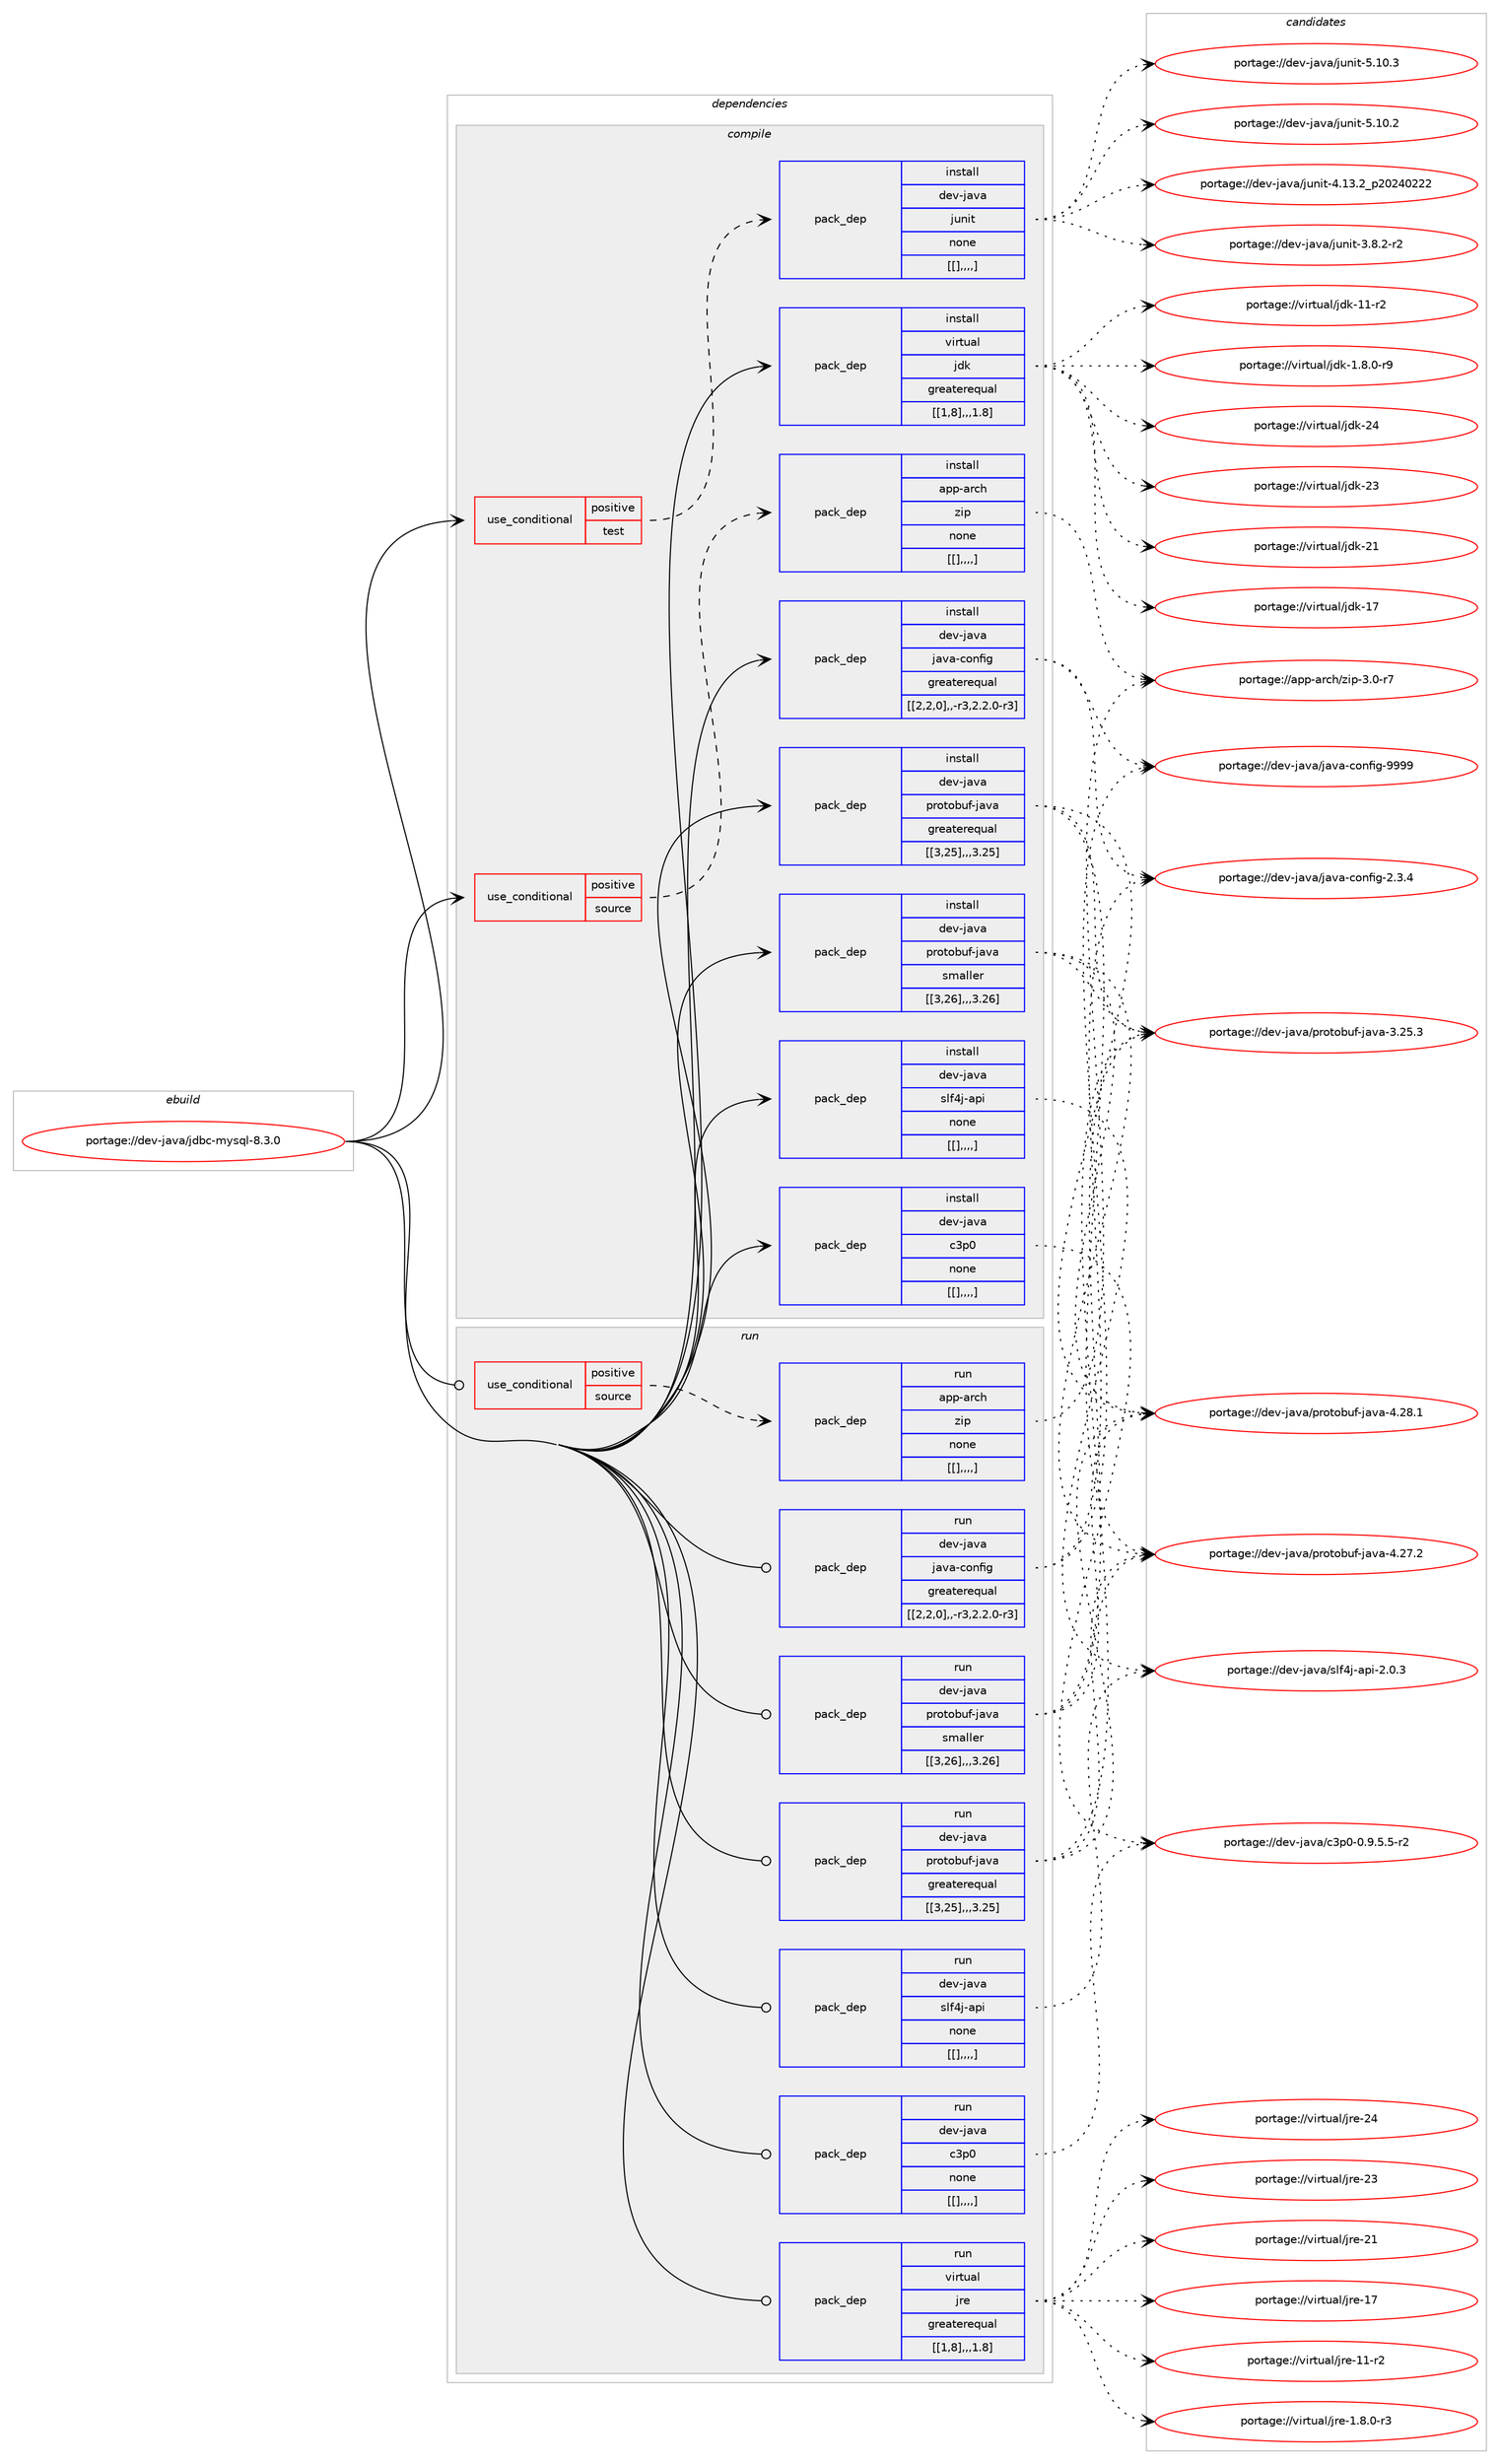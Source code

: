 digraph prolog {

# *************
# Graph options
# *************

newrank=true;
concentrate=true;
compound=true;
graph [rankdir=LR,fontname=Helvetica,fontsize=10,ranksep=1.5];#, ranksep=2.5, nodesep=0.2];
edge  [arrowhead=vee];
node  [fontname=Helvetica,fontsize=10];

# **********
# The ebuild
# **********

subgraph cluster_leftcol {
color=gray;
label=<<i>ebuild</i>>;
id [label="portage://dev-java/jdbc-mysql-8.3.0", color=red, width=4, href="../dev-java/jdbc-mysql-8.3.0.svg"];
}

# ****************
# The dependencies
# ****************

subgraph cluster_midcol {
color=gray;
label=<<i>dependencies</i>>;
subgraph cluster_compile {
fillcolor="#eeeeee";
style=filled;
label=<<i>compile</i>>;
subgraph cond22631 {
dependency95442 [label=<<TABLE BORDER="0" CELLBORDER="1" CELLSPACING="0" CELLPADDING="4"><TR><TD ROWSPAN="3" CELLPADDING="10">use_conditional</TD></TR><TR><TD>positive</TD></TR><TR><TD>source</TD></TR></TABLE>>, shape=none, color=red];
subgraph pack71765 {
dependency95443 [label=<<TABLE BORDER="0" CELLBORDER="1" CELLSPACING="0" CELLPADDING="4" WIDTH="220"><TR><TD ROWSPAN="6" CELLPADDING="30">pack_dep</TD></TR><TR><TD WIDTH="110">install</TD></TR><TR><TD>app-arch</TD></TR><TR><TD>zip</TD></TR><TR><TD>none</TD></TR><TR><TD>[[],,,,]</TD></TR></TABLE>>, shape=none, color=blue];
}
dependency95442:e -> dependency95443:w [weight=20,style="dashed",arrowhead="vee"];
}
id:e -> dependency95442:w [weight=20,style="solid",arrowhead="vee"];
subgraph cond22632 {
dependency95444 [label=<<TABLE BORDER="0" CELLBORDER="1" CELLSPACING="0" CELLPADDING="4"><TR><TD ROWSPAN="3" CELLPADDING="10">use_conditional</TD></TR><TR><TD>positive</TD></TR><TR><TD>test</TD></TR></TABLE>>, shape=none, color=red];
subgraph pack71766 {
dependency95445 [label=<<TABLE BORDER="0" CELLBORDER="1" CELLSPACING="0" CELLPADDING="4" WIDTH="220"><TR><TD ROWSPAN="6" CELLPADDING="30">pack_dep</TD></TR><TR><TD WIDTH="110">install</TD></TR><TR><TD>dev-java</TD></TR><TR><TD>junit</TD></TR><TR><TD>none</TD></TR><TR><TD>[[],,,,]</TD></TR></TABLE>>, shape=none, color=blue];
}
dependency95444:e -> dependency95445:w [weight=20,style="dashed",arrowhead="vee"];
}
id:e -> dependency95444:w [weight=20,style="solid",arrowhead="vee"];
subgraph pack71767 {
dependency95446 [label=<<TABLE BORDER="0" CELLBORDER="1" CELLSPACING="0" CELLPADDING="4" WIDTH="220"><TR><TD ROWSPAN="6" CELLPADDING="30">pack_dep</TD></TR><TR><TD WIDTH="110">install</TD></TR><TR><TD>dev-java</TD></TR><TR><TD>c3p0</TD></TR><TR><TD>none</TD></TR><TR><TD>[[],,,,]</TD></TR></TABLE>>, shape=none, color=blue];
}
id:e -> dependency95446:w [weight=20,style="solid",arrowhead="vee"];
subgraph pack71768 {
dependency95447 [label=<<TABLE BORDER="0" CELLBORDER="1" CELLSPACING="0" CELLPADDING="4" WIDTH="220"><TR><TD ROWSPAN="6" CELLPADDING="30">pack_dep</TD></TR><TR><TD WIDTH="110">install</TD></TR><TR><TD>dev-java</TD></TR><TR><TD>java-config</TD></TR><TR><TD>greaterequal</TD></TR><TR><TD>[[2,2,0],,-r3,2.2.0-r3]</TD></TR></TABLE>>, shape=none, color=blue];
}
id:e -> dependency95447:w [weight=20,style="solid",arrowhead="vee"];
subgraph pack71769 {
dependency95448 [label=<<TABLE BORDER="0" CELLBORDER="1" CELLSPACING="0" CELLPADDING="4" WIDTH="220"><TR><TD ROWSPAN="6" CELLPADDING="30">pack_dep</TD></TR><TR><TD WIDTH="110">install</TD></TR><TR><TD>dev-java</TD></TR><TR><TD>protobuf-java</TD></TR><TR><TD>greaterequal</TD></TR><TR><TD>[[3,25],,,3.25]</TD></TR></TABLE>>, shape=none, color=blue];
}
id:e -> dependency95448:w [weight=20,style="solid",arrowhead="vee"];
subgraph pack71770 {
dependency95449 [label=<<TABLE BORDER="0" CELLBORDER="1" CELLSPACING="0" CELLPADDING="4" WIDTH="220"><TR><TD ROWSPAN="6" CELLPADDING="30">pack_dep</TD></TR><TR><TD WIDTH="110">install</TD></TR><TR><TD>dev-java</TD></TR><TR><TD>protobuf-java</TD></TR><TR><TD>smaller</TD></TR><TR><TD>[[3,26],,,3.26]</TD></TR></TABLE>>, shape=none, color=blue];
}
id:e -> dependency95449:w [weight=20,style="solid",arrowhead="vee"];
subgraph pack71771 {
dependency95450 [label=<<TABLE BORDER="0" CELLBORDER="1" CELLSPACING="0" CELLPADDING="4" WIDTH="220"><TR><TD ROWSPAN="6" CELLPADDING="30">pack_dep</TD></TR><TR><TD WIDTH="110">install</TD></TR><TR><TD>dev-java</TD></TR><TR><TD>slf4j-api</TD></TR><TR><TD>none</TD></TR><TR><TD>[[],,,,]</TD></TR></TABLE>>, shape=none, color=blue];
}
id:e -> dependency95450:w [weight=20,style="solid",arrowhead="vee"];
subgraph pack71772 {
dependency95451 [label=<<TABLE BORDER="0" CELLBORDER="1" CELLSPACING="0" CELLPADDING="4" WIDTH="220"><TR><TD ROWSPAN="6" CELLPADDING="30">pack_dep</TD></TR><TR><TD WIDTH="110">install</TD></TR><TR><TD>virtual</TD></TR><TR><TD>jdk</TD></TR><TR><TD>greaterequal</TD></TR><TR><TD>[[1,8],,,1.8]</TD></TR></TABLE>>, shape=none, color=blue];
}
id:e -> dependency95451:w [weight=20,style="solid",arrowhead="vee"];
}
subgraph cluster_compileandrun {
fillcolor="#eeeeee";
style=filled;
label=<<i>compile and run</i>>;
}
subgraph cluster_run {
fillcolor="#eeeeee";
style=filled;
label=<<i>run</i>>;
subgraph cond22633 {
dependency95452 [label=<<TABLE BORDER="0" CELLBORDER="1" CELLSPACING="0" CELLPADDING="4"><TR><TD ROWSPAN="3" CELLPADDING="10">use_conditional</TD></TR><TR><TD>positive</TD></TR><TR><TD>source</TD></TR></TABLE>>, shape=none, color=red];
subgraph pack71773 {
dependency95453 [label=<<TABLE BORDER="0" CELLBORDER="1" CELLSPACING="0" CELLPADDING="4" WIDTH="220"><TR><TD ROWSPAN="6" CELLPADDING="30">pack_dep</TD></TR><TR><TD WIDTH="110">run</TD></TR><TR><TD>app-arch</TD></TR><TR><TD>zip</TD></TR><TR><TD>none</TD></TR><TR><TD>[[],,,,]</TD></TR></TABLE>>, shape=none, color=blue];
}
dependency95452:e -> dependency95453:w [weight=20,style="dashed",arrowhead="vee"];
}
id:e -> dependency95452:w [weight=20,style="solid",arrowhead="odot"];
subgraph pack71774 {
dependency95454 [label=<<TABLE BORDER="0" CELLBORDER="1" CELLSPACING="0" CELLPADDING="4" WIDTH="220"><TR><TD ROWSPAN="6" CELLPADDING="30">pack_dep</TD></TR><TR><TD WIDTH="110">run</TD></TR><TR><TD>dev-java</TD></TR><TR><TD>c3p0</TD></TR><TR><TD>none</TD></TR><TR><TD>[[],,,,]</TD></TR></TABLE>>, shape=none, color=blue];
}
id:e -> dependency95454:w [weight=20,style="solid",arrowhead="odot"];
subgraph pack71775 {
dependency95455 [label=<<TABLE BORDER="0" CELLBORDER="1" CELLSPACING="0" CELLPADDING="4" WIDTH="220"><TR><TD ROWSPAN="6" CELLPADDING="30">pack_dep</TD></TR><TR><TD WIDTH="110">run</TD></TR><TR><TD>dev-java</TD></TR><TR><TD>java-config</TD></TR><TR><TD>greaterequal</TD></TR><TR><TD>[[2,2,0],,-r3,2.2.0-r3]</TD></TR></TABLE>>, shape=none, color=blue];
}
id:e -> dependency95455:w [weight=20,style="solid",arrowhead="odot"];
subgraph pack71776 {
dependency95456 [label=<<TABLE BORDER="0" CELLBORDER="1" CELLSPACING="0" CELLPADDING="4" WIDTH="220"><TR><TD ROWSPAN="6" CELLPADDING="30">pack_dep</TD></TR><TR><TD WIDTH="110">run</TD></TR><TR><TD>dev-java</TD></TR><TR><TD>protobuf-java</TD></TR><TR><TD>greaterequal</TD></TR><TR><TD>[[3,25],,,3.25]</TD></TR></TABLE>>, shape=none, color=blue];
}
id:e -> dependency95456:w [weight=20,style="solid",arrowhead="odot"];
subgraph pack71777 {
dependency95457 [label=<<TABLE BORDER="0" CELLBORDER="1" CELLSPACING="0" CELLPADDING="4" WIDTH="220"><TR><TD ROWSPAN="6" CELLPADDING="30">pack_dep</TD></TR><TR><TD WIDTH="110">run</TD></TR><TR><TD>dev-java</TD></TR><TR><TD>protobuf-java</TD></TR><TR><TD>smaller</TD></TR><TR><TD>[[3,26],,,3.26]</TD></TR></TABLE>>, shape=none, color=blue];
}
id:e -> dependency95457:w [weight=20,style="solid",arrowhead="odot"];
subgraph pack71778 {
dependency95458 [label=<<TABLE BORDER="0" CELLBORDER="1" CELLSPACING="0" CELLPADDING="4" WIDTH="220"><TR><TD ROWSPAN="6" CELLPADDING="30">pack_dep</TD></TR><TR><TD WIDTH="110">run</TD></TR><TR><TD>dev-java</TD></TR><TR><TD>slf4j-api</TD></TR><TR><TD>none</TD></TR><TR><TD>[[],,,,]</TD></TR></TABLE>>, shape=none, color=blue];
}
id:e -> dependency95458:w [weight=20,style="solid",arrowhead="odot"];
subgraph pack71779 {
dependency95459 [label=<<TABLE BORDER="0" CELLBORDER="1" CELLSPACING="0" CELLPADDING="4" WIDTH="220"><TR><TD ROWSPAN="6" CELLPADDING="30">pack_dep</TD></TR><TR><TD WIDTH="110">run</TD></TR><TR><TD>virtual</TD></TR><TR><TD>jre</TD></TR><TR><TD>greaterequal</TD></TR><TR><TD>[[1,8],,,1.8]</TD></TR></TABLE>>, shape=none, color=blue];
}
id:e -> dependency95459:w [weight=20,style="solid",arrowhead="odot"];
}
}

# **************
# The candidates
# **************

subgraph cluster_choices {
rank=same;
color=gray;
label=<<i>candidates</i>>;

subgraph choice71765 {
color=black;
nodesep=1;
choice9711211245971149910447122105112455146484511455 [label="portage://app-arch/zip-3.0-r7", color=red, width=4,href="../app-arch/zip-3.0-r7.svg"];
dependency95443:e -> choice9711211245971149910447122105112455146484511455:w [style=dotted,weight="100"];
}
subgraph choice71766 {
color=black;
nodesep=1;
choice1001011184510697118974710611711010511645534649484651 [label="portage://dev-java/junit-5.10.3", color=red, width=4,href="../dev-java/junit-5.10.3.svg"];
choice1001011184510697118974710611711010511645534649484650 [label="portage://dev-java/junit-5.10.2", color=red, width=4,href="../dev-java/junit-5.10.2.svg"];
choice1001011184510697118974710611711010511645524649514650951125048505248505050 [label="portage://dev-java/junit-4.13.2_p20240222", color=red, width=4,href="../dev-java/junit-4.13.2_p20240222.svg"];
choice100101118451069711897471061171101051164551465646504511450 [label="portage://dev-java/junit-3.8.2-r2", color=red, width=4,href="../dev-java/junit-3.8.2-r2.svg"];
dependency95445:e -> choice1001011184510697118974710611711010511645534649484651:w [style=dotted,weight="100"];
dependency95445:e -> choice1001011184510697118974710611711010511645534649484650:w [style=dotted,weight="100"];
dependency95445:e -> choice1001011184510697118974710611711010511645524649514650951125048505248505050:w [style=dotted,weight="100"];
dependency95445:e -> choice100101118451069711897471061171101051164551465646504511450:w [style=dotted,weight="100"];
}
subgraph choice71767 {
color=black;
nodesep=1;
choice1001011184510697118974799511124845484657465346534511450 [label="portage://dev-java/c3p0-0.9.5.5-r2", color=red, width=4,href="../dev-java/c3p0-0.9.5.5-r2.svg"];
dependency95446:e -> choice1001011184510697118974799511124845484657465346534511450:w [style=dotted,weight="100"];
}
subgraph choice71768 {
color=black;
nodesep=1;
choice10010111845106971189747106971189745991111101021051034557575757 [label="portage://dev-java/java-config-9999", color=red, width=4,href="../dev-java/java-config-9999.svg"];
choice1001011184510697118974710697118974599111110102105103455046514652 [label="portage://dev-java/java-config-2.3.4", color=red, width=4,href="../dev-java/java-config-2.3.4.svg"];
dependency95447:e -> choice10010111845106971189747106971189745991111101021051034557575757:w [style=dotted,weight="100"];
dependency95447:e -> choice1001011184510697118974710697118974599111110102105103455046514652:w [style=dotted,weight="100"];
}
subgraph choice71769 {
color=black;
nodesep=1;
choice100101118451069711897471121141111161119811710245106971189745524650564649 [label="portage://dev-java/protobuf-java-4.28.1", color=red, width=4,href="../dev-java/protobuf-java-4.28.1.svg"];
choice100101118451069711897471121141111161119811710245106971189745524650554650 [label="portage://dev-java/protobuf-java-4.27.2", color=red, width=4,href="../dev-java/protobuf-java-4.27.2.svg"];
choice100101118451069711897471121141111161119811710245106971189745514650534651 [label="portage://dev-java/protobuf-java-3.25.3", color=red, width=4,href="../dev-java/protobuf-java-3.25.3.svg"];
dependency95448:e -> choice100101118451069711897471121141111161119811710245106971189745524650564649:w [style=dotted,weight="100"];
dependency95448:e -> choice100101118451069711897471121141111161119811710245106971189745524650554650:w [style=dotted,weight="100"];
dependency95448:e -> choice100101118451069711897471121141111161119811710245106971189745514650534651:w [style=dotted,weight="100"];
}
subgraph choice71770 {
color=black;
nodesep=1;
choice100101118451069711897471121141111161119811710245106971189745524650564649 [label="portage://dev-java/protobuf-java-4.28.1", color=red, width=4,href="../dev-java/protobuf-java-4.28.1.svg"];
choice100101118451069711897471121141111161119811710245106971189745524650554650 [label="portage://dev-java/protobuf-java-4.27.2", color=red, width=4,href="../dev-java/protobuf-java-4.27.2.svg"];
choice100101118451069711897471121141111161119811710245106971189745514650534651 [label="portage://dev-java/protobuf-java-3.25.3", color=red, width=4,href="../dev-java/protobuf-java-3.25.3.svg"];
dependency95449:e -> choice100101118451069711897471121141111161119811710245106971189745524650564649:w [style=dotted,weight="100"];
dependency95449:e -> choice100101118451069711897471121141111161119811710245106971189745524650554650:w [style=dotted,weight="100"];
dependency95449:e -> choice100101118451069711897471121141111161119811710245106971189745514650534651:w [style=dotted,weight="100"];
}
subgraph choice71771 {
color=black;
nodesep=1;
choice10010111845106971189747115108102521064597112105455046484651 [label="portage://dev-java/slf4j-api-2.0.3", color=red, width=4,href="../dev-java/slf4j-api-2.0.3.svg"];
dependency95450:e -> choice10010111845106971189747115108102521064597112105455046484651:w [style=dotted,weight="100"];
}
subgraph choice71772 {
color=black;
nodesep=1;
choice1181051141161179710847106100107455052 [label="portage://virtual/jdk-24", color=red, width=4,href="../virtual/jdk-24.svg"];
choice1181051141161179710847106100107455051 [label="portage://virtual/jdk-23", color=red, width=4,href="../virtual/jdk-23.svg"];
choice1181051141161179710847106100107455049 [label="portage://virtual/jdk-21", color=red, width=4,href="../virtual/jdk-21.svg"];
choice1181051141161179710847106100107454955 [label="portage://virtual/jdk-17", color=red, width=4,href="../virtual/jdk-17.svg"];
choice11810511411611797108471061001074549494511450 [label="portage://virtual/jdk-11-r2", color=red, width=4,href="../virtual/jdk-11-r2.svg"];
choice11810511411611797108471061001074549465646484511457 [label="portage://virtual/jdk-1.8.0-r9", color=red, width=4,href="../virtual/jdk-1.8.0-r9.svg"];
dependency95451:e -> choice1181051141161179710847106100107455052:w [style=dotted,weight="100"];
dependency95451:e -> choice1181051141161179710847106100107455051:w [style=dotted,weight="100"];
dependency95451:e -> choice1181051141161179710847106100107455049:w [style=dotted,weight="100"];
dependency95451:e -> choice1181051141161179710847106100107454955:w [style=dotted,weight="100"];
dependency95451:e -> choice11810511411611797108471061001074549494511450:w [style=dotted,weight="100"];
dependency95451:e -> choice11810511411611797108471061001074549465646484511457:w [style=dotted,weight="100"];
}
subgraph choice71773 {
color=black;
nodesep=1;
choice9711211245971149910447122105112455146484511455 [label="portage://app-arch/zip-3.0-r7", color=red, width=4,href="../app-arch/zip-3.0-r7.svg"];
dependency95453:e -> choice9711211245971149910447122105112455146484511455:w [style=dotted,weight="100"];
}
subgraph choice71774 {
color=black;
nodesep=1;
choice1001011184510697118974799511124845484657465346534511450 [label="portage://dev-java/c3p0-0.9.5.5-r2", color=red, width=4,href="../dev-java/c3p0-0.9.5.5-r2.svg"];
dependency95454:e -> choice1001011184510697118974799511124845484657465346534511450:w [style=dotted,weight="100"];
}
subgraph choice71775 {
color=black;
nodesep=1;
choice10010111845106971189747106971189745991111101021051034557575757 [label="portage://dev-java/java-config-9999", color=red, width=4,href="../dev-java/java-config-9999.svg"];
choice1001011184510697118974710697118974599111110102105103455046514652 [label="portage://dev-java/java-config-2.3.4", color=red, width=4,href="../dev-java/java-config-2.3.4.svg"];
dependency95455:e -> choice10010111845106971189747106971189745991111101021051034557575757:w [style=dotted,weight="100"];
dependency95455:e -> choice1001011184510697118974710697118974599111110102105103455046514652:w [style=dotted,weight="100"];
}
subgraph choice71776 {
color=black;
nodesep=1;
choice100101118451069711897471121141111161119811710245106971189745524650564649 [label="portage://dev-java/protobuf-java-4.28.1", color=red, width=4,href="../dev-java/protobuf-java-4.28.1.svg"];
choice100101118451069711897471121141111161119811710245106971189745524650554650 [label="portage://dev-java/protobuf-java-4.27.2", color=red, width=4,href="../dev-java/protobuf-java-4.27.2.svg"];
choice100101118451069711897471121141111161119811710245106971189745514650534651 [label="portage://dev-java/protobuf-java-3.25.3", color=red, width=4,href="../dev-java/protobuf-java-3.25.3.svg"];
dependency95456:e -> choice100101118451069711897471121141111161119811710245106971189745524650564649:w [style=dotted,weight="100"];
dependency95456:e -> choice100101118451069711897471121141111161119811710245106971189745524650554650:w [style=dotted,weight="100"];
dependency95456:e -> choice100101118451069711897471121141111161119811710245106971189745514650534651:w [style=dotted,weight="100"];
}
subgraph choice71777 {
color=black;
nodesep=1;
choice100101118451069711897471121141111161119811710245106971189745524650564649 [label="portage://dev-java/protobuf-java-4.28.1", color=red, width=4,href="../dev-java/protobuf-java-4.28.1.svg"];
choice100101118451069711897471121141111161119811710245106971189745524650554650 [label="portage://dev-java/protobuf-java-4.27.2", color=red, width=4,href="../dev-java/protobuf-java-4.27.2.svg"];
choice100101118451069711897471121141111161119811710245106971189745514650534651 [label="portage://dev-java/protobuf-java-3.25.3", color=red, width=4,href="../dev-java/protobuf-java-3.25.3.svg"];
dependency95457:e -> choice100101118451069711897471121141111161119811710245106971189745524650564649:w [style=dotted,weight="100"];
dependency95457:e -> choice100101118451069711897471121141111161119811710245106971189745524650554650:w [style=dotted,weight="100"];
dependency95457:e -> choice100101118451069711897471121141111161119811710245106971189745514650534651:w [style=dotted,weight="100"];
}
subgraph choice71778 {
color=black;
nodesep=1;
choice10010111845106971189747115108102521064597112105455046484651 [label="portage://dev-java/slf4j-api-2.0.3", color=red, width=4,href="../dev-java/slf4j-api-2.0.3.svg"];
dependency95458:e -> choice10010111845106971189747115108102521064597112105455046484651:w [style=dotted,weight="100"];
}
subgraph choice71779 {
color=black;
nodesep=1;
choice1181051141161179710847106114101455052 [label="portage://virtual/jre-24", color=red, width=4,href="../virtual/jre-24.svg"];
choice1181051141161179710847106114101455051 [label="portage://virtual/jre-23", color=red, width=4,href="../virtual/jre-23.svg"];
choice1181051141161179710847106114101455049 [label="portage://virtual/jre-21", color=red, width=4,href="../virtual/jre-21.svg"];
choice1181051141161179710847106114101454955 [label="portage://virtual/jre-17", color=red, width=4,href="../virtual/jre-17.svg"];
choice11810511411611797108471061141014549494511450 [label="portage://virtual/jre-11-r2", color=red, width=4,href="../virtual/jre-11-r2.svg"];
choice11810511411611797108471061141014549465646484511451 [label="portage://virtual/jre-1.8.0-r3", color=red, width=4,href="../virtual/jre-1.8.0-r3.svg"];
dependency95459:e -> choice1181051141161179710847106114101455052:w [style=dotted,weight="100"];
dependency95459:e -> choice1181051141161179710847106114101455051:w [style=dotted,weight="100"];
dependency95459:e -> choice1181051141161179710847106114101455049:w [style=dotted,weight="100"];
dependency95459:e -> choice1181051141161179710847106114101454955:w [style=dotted,weight="100"];
dependency95459:e -> choice11810511411611797108471061141014549494511450:w [style=dotted,weight="100"];
dependency95459:e -> choice11810511411611797108471061141014549465646484511451:w [style=dotted,weight="100"];
}
}

}
